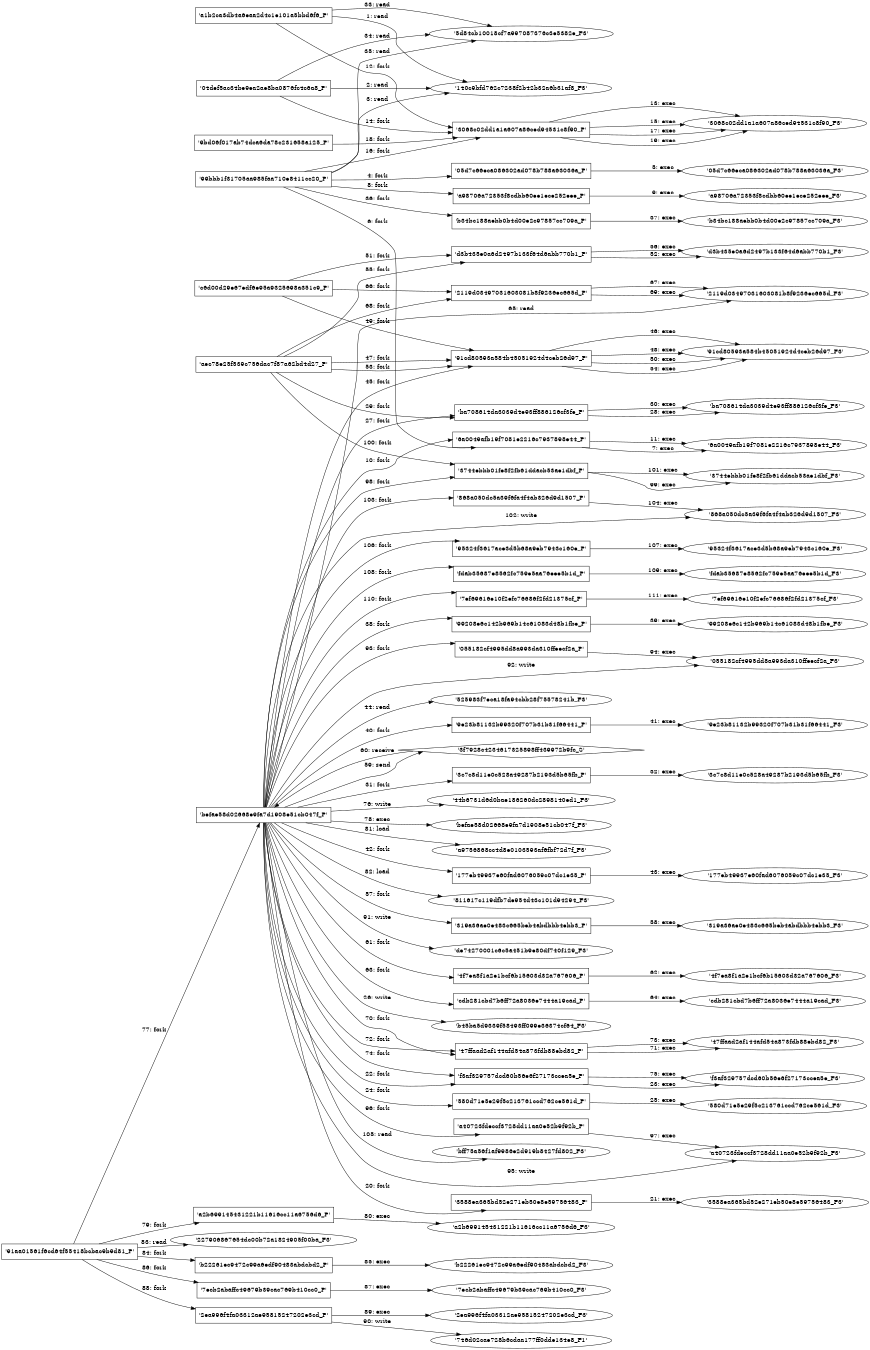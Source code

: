 digraph "D:\Learning\Paper\apt\基于CTI的攻击预警\Dataset\攻击图\ASGfromALLCTI\Microsoft Patch Tuesday - November 2017.dot" {
rankdir="LR"
size="9"
fixedsize="false"
splines="true"
nodesep=0.3
ranksep=0
fontsize=10
overlap="scalexy"
engine= "neato"
	"'140c9bfd762c7238f2b42b32a6b31af8_F3'" [node_type=file shape=ellipse]
	"'a1b2ca3db4a6eaa2d4c1e101a5bbd6f6_P'" [node_type=Process shape=box]
	"'a1b2ca3db4a6eaa2d4c1e101a5bbd6f6_P'" -> "'140c9bfd762c7238f2b42b32a6b31af8_F3'" [label="1: read"]
	"'140c9bfd762c7238f2b42b32a6b31af8_F3'" [node_type=file shape=ellipse]
	"'04def5ac34be9ea2ae8ba0876fc4c6a8_P'" [node_type=Process shape=box]
	"'04def5ac34be9ea2ae8ba0876fc4c6a8_P'" -> "'140c9bfd762c7238f2b42b32a6b31af8_F3'" [label="2: read"]
	"'140c9bfd762c7238f2b42b32a6b31af8_F3'" [node_type=file shape=ellipse]
	"'99bbb1f31705aa985faa710e8411cc20_P'" [node_type=Process shape=box]
	"'99bbb1f31705aa985faa710e8411cc20_P'" -> "'140c9bfd762c7238f2b42b32a6b31af8_F3'" [label="3: read"]
	"'99bbb1f31705aa985faa710e8411cc20_P'" [node_type=Process shape=box]
	"'05d7c66eca086302ad078b788a63036a_P'" [node_type=Process shape=box]
	"'99bbb1f31705aa985faa710e8411cc20_P'" -> "'05d7c66eca086302ad078b788a63036a_P'" [label="4: fork"]
	"'05d7c66eca086302ad078b788a63036a_P'" [node_type=Process shape=box]
	"'05d7c66eca086302ad078b788a63036a_F3'" [node_type=File shape=ellipse]
	"'05d7c66eca086302ad078b788a63036a_P'" -> "'05d7c66eca086302ad078b788a63036a_F3'" [label="5: exec"]
	"'99bbb1f31705aa985faa710e8411cc20_P'" [node_type=Process shape=box]
	"'6a0049afb19f7081e2216c7937898e44_P'" [node_type=Process shape=box]
	"'99bbb1f31705aa985faa710e8411cc20_P'" -> "'6a0049afb19f7081e2216c7937898e44_P'" [label="6: fork"]
	"'6a0049afb19f7081e2216c7937898e44_P'" [node_type=Process shape=box]
	"'6a0049afb19f7081e2216c7937898e44_F3'" [node_type=File shape=ellipse]
	"'6a0049afb19f7081e2216c7937898e44_P'" -> "'6a0049afb19f7081e2216c7937898e44_F3'" [label="7: exec"]
	"'99bbb1f31705aa985faa710e8411cc20_P'" [node_type=Process shape=box]
	"'a98706a72353f8cdbb60ee1ece252eee_P'" [node_type=Process shape=box]
	"'99bbb1f31705aa985faa710e8411cc20_P'" -> "'a98706a72353f8cdbb60ee1ece252eee_P'" [label="8: fork"]
	"'a98706a72353f8cdbb60ee1ece252eee_P'" [node_type=Process shape=box]
	"'a98706a72353f8cdbb60ee1ece252eee_F3'" [node_type=File shape=ellipse]
	"'a98706a72353f8cdbb60ee1ece252eee_P'" -> "'a98706a72353f8cdbb60ee1ece252eee_F3'" [label="9: exec"]
	"'befae58d02668e9fa7d1908e51cb047f_P'" [node_type=Process shape=box]
	"'6a0049afb19f7081e2216c7937898e44_P'" [node_type=Process shape=box]
	"'befae58d02668e9fa7d1908e51cb047f_P'" -> "'6a0049afb19f7081e2216c7937898e44_P'" [label="10: fork"]
	"'6a0049afb19f7081e2216c7937898e44_P'" [node_type=Process shape=box]
	"'6a0049afb19f7081e2216c7937898e44_F3'" [node_type=File shape=ellipse]
	"'6a0049afb19f7081e2216c7937898e44_P'" -> "'6a0049afb19f7081e2216c7937898e44_F3'" [label="11: exec"]
	"'a1b2ca3db4a6eaa2d4c1e101a5bbd6f6_P'" [node_type=Process shape=box]
	"'3068c02dd1a1a607a86ced94531c8f90_P'" [node_type=Process shape=box]
	"'a1b2ca3db4a6eaa2d4c1e101a5bbd6f6_P'" -> "'3068c02dd1a1a607a86ced94531c8f90_P'" [label="12: fork"]
	"'3068c02dd1a1a607a86ced94531c8f90_P'" [node_type=Process shape=box]
	"'3068c02dd1a1a607a86ced94531c8f90_F3'" [node_type=File shape=ellipse]
	"'3068c02dd1a1a607a86ced94531c8f90_P'" -> "'3068c02dd1a1a607a86ced94531c8f90_F3'" [label="13: exec"]
	"'04def5ac34be9ea2ae8ba0876fc4c6a8_P'" [node_type=Process shape=box]
	"'3068c02dd1a1a607a86ced94531c8f90_P'" [node_type=Process shape=box]
	"'04def5ac34be9ea2ae8ba0876fc4c6a8_P'" -> "'3068c02dd1a1a607a86ced94531c8f90_P'" [label="14: fork"]
	"'3068c02dd1a1a607a86ced94531c8f90_P'" [node_type=Process shape=box]
	"'3068c02dd1a1a607a86ced94531c8f90_F3'" [node_type=File shape=ellipse]
	"'3068c02dd1a1a607a86ced94531c8f90_P'" -> "'3068c02dd1a1a607a86ced94531c8f90_F3'" [label="15: exec"]
	"'99bbb1f31705aa985faa710e8411cc20_P'" [node_type=Process shape=box]
	"'3068c02dd1a1a607a86ced94531c8f90_P'" [node_type=Process shape=box]
	"'99bbb1f31705aa985faa710e8411cc20_P'" -> "'3068c02dd1a1a607a86ced94531c8f90_P'" [label="16: fork"]
	"'3068c02dd1a1a607a86ced94531c8f90_P'" [node_type=Process shape=box]
	"'3068c02dd1a1a607a86ced94531c8f90_F3'" [node_type=File shape=ellipse]
	"'3068c02dd1a1a607a86ced94531c8f90_P'" -> "'3068c02dd1a1a607a86ced94531c8f90_F3'" [label="17: exec"]
	"'9bd06f017ab74dca6da78c231658a125_P'" [node_type=Process shape=box]
	"'3068c02dd1a1a607a86ced94531c8f90_P'" [node_type=Process shape=box]
	"'9bd06f017ab74dca6da78c231658a125_P'" -> "'3068c02dd1a1a607a86ced94531c8f90_P'" [label="18: fork"]
	"'3068c02dd1a1a607a86ced94531c8f90_P'" [node_type=Process shape=box]
	"'3068c02dd1a1a607a86ced94531c8f90_F3'" [node_type=File shape=ellipse]
	"'3068c02dd1a1a607a86ced94531c8f90_P'" -> "'3068c02dd1a1a607a86ced94531c8f90_F3'" [label="19: exec"]
	"'befae58d02668e9fa7d1908e51cb047f_P'" [node_type=Process shape=box]
	"'3588ea365bd52e271eb50e8e59756483_P'" [node_type=Process shape=box]
	"'befae58d02668e9fa7d1908e51cb047f_P'" -> "'3588ea365bd52e271eb50e8e59756483_P'" [label="20: fork"]
	"'3588ea365bd52e271eb50e8e59756483_P'" [node_type=Process shape=box]
	"'3588ea365bd52e271eb50e8e59756483_F3'" [node_type=File shape=ellipse]
	"'3588ea365bd52e271eb50e8e59756483_P'" -> "'3588ea365bd52e271eb50e8e59756483_F3'" [label="21: exec"]
	"'befae58d02668e9fa7d1908e51cb047f_P'" [node_type=Process shape=box]
	"'f3af329757dcd60b56e6f27173ccea5e_P'" [node_type=Process shape=box]
	"'befae58d02668e9fa7d1908e51cb047f_P'" -> "'f3af329757dcd60b56e6f27173ccea5e_P'" [label="22: fork"]
	"'f3af329757dcd60b56e6f27173ccea5e_P'" [node_type=Process shape=box]
	"'f3af329757dcd60b56e6f27173ccea5e_F3'" [node_type=File shape=ellipse]
	"'f3af329757dcd60b56e6f27173ccea5e_P'" -> "'f3af329757dcd60b56e6f27173ccea5e_F3'" [label="23: exec"]
	"'befae58d02668e9fa7d1908e51cb047f_P'" [node_type=Process shape=box]
	"'580d71e5e29f5c213761ccd762ce561d_P'" [node_type=Process shape=box]
	"'befae58d02668e9fa7d1908e51cb047f_P'" -> "'580d71e5e29f5c213761ccd762ce561d_P'" [label="24: fork"]
	"'580d71e5e29f5c213761ccd762ce561d_P'" [node_type=Process shape=box]
	"'580d71e5e29f5c213761ccd762ce561d_F3'" [node_type=File shape=ellipse]
	"'580d71e5e29f5c213761ccd762ce561d_P'" -> "'580d71e5e29f5c213761ccd762ce561d_F3'" [label="25: exec"]
	"'b45ba5d9339f58493ff099e36374cf64_F3'" [node_type=file shape=ellipse]
	"'befae58d02668e9fa7d1908e51cb047f_P'" [node_type=Process shape=box]
	"'befae58d02668e9fa7d1908e51cb047f_P'" -> "'b45ba5d9339f58493ff099e36374cf64_F3'" [label="26: write"]
	"'befae58d02668e9fa7d1908e51cb047f_P'" [node_type=Process shape=box]
	"'ba708614da3039d4e93ff886126cf3fe_P'" [node_type=Process shape=box]
	"'befae58d02668e9fa7d1908e51cb047f_P'" -> "'ba708614da3039d4e93ff886126cf3fe_P'" [label="27: fork"]
	"'ba708614da3039d4e93ff886126cf3fe_P'" [node_type=Process shape=box]
	"'ba708614da3039d4e93ff886126cf3fe_F3'" [node_type=File shape=ellipse]
	"'ba708614da3039d4e93ff886126cf3fe_P'" -> "'ba708614da3039d4e93ff886126cf3fe_F3'" [label="28: exec"]
	"'aec78e25f539c756dac7f87a62bd4d27_P'" [node_type=Process shape=box]
	"'ba708614da3039d4e93ff886126cf3fe_P'" [node_type=Process shape=box]
	"'aec78e25f539c756dac7f87a62bd4d27_P'" -> "'ba708614da3039d4e93ff886126cf3fe_P'" [label="29: fork"]
	"'ba708614da3039d4e93ff886126cf3fe_P'" [node_type=Process shape=box]
	"'ba708614da3039d4e93ff886126cf3fe_F3'" [node_type=File shape=ellipse]
	"'ba708614da3039d4e93ff886126cf3fe_P'" -> "'ba708614da3039d4e93ff886126cf3fe_F3'" [label="30: exec"]
	"'befae58d02668e9fa7d1908e51cb047f_P'" [node_type=Process shape=box]
	"'3c7c8d11e0c528a49287b2193d5b65fb_P'" [node_type=Process shape=box]
	"'befae58d02668e9fa7d1908e51cb047f_P'" -> "'3c7c8d11e0c528a49287b2193d5b65fb_P'" [label="31: fork"]
	"'3c7c8d11e0c528a49287b2193d5b65fb_P'" [node_type=Process shape=box]
	"'3c7c8d11e0c528a49287b2193d5b65fb_F3'" [node_type=File shape=ellipse]
	"'3c7c8d11e0c528a49287b2193d5b65fb_P'" -> "'3c7c8d11e0c528a49287b2193d5b65fb_F3'" [label="32: exec"]
	"'5d84cb10018cf7a997087376c3e5382e_F3'" [node_type=file shape=ellipse]
	"'a1b2ca3db4a6eaa2d4c1e101a5bbd6f6_P'" [node_type=Process shape=box]
	"'a1b2ca3db4a6eaa2d4c1e101a5bbd6f6_P'" -> "'5d84cb10018cf7a997087376c3e5382e_F3'" [label="33: read"]
	"'5d84cb10018cf7a997087376c3e5382e_F3'" [node_type=file shape=ellipse]
	"'04def5ac34be9ea2ae8ba0876fc4c6a8_P'" [node_type=Process shape=box]
	"'04def5ac34be9ea2ae8ba0876fc4c6a8_P'" -> "'5d84cb10018cf7a997087376c3e5382e_F3'" [label="34: read"]
	"'5d84cb10018cf7a997087376c3e5382e_F3'" [node_type=file shape=ellipse]
	"'99bbb1f31705aa985faa710e8411cc20_P'" [node_type=Process shape=box]
	"'99bbb1f31705aa985faa710e8411cc20_P'" -> "'5d84cb10018cf7a997087376c3e5382e_F3'" [label="35: read"]
	"'99bbb1f31705aa985faa710e8411cc20_P'" [node_type=Process shape=box]
	"'b34bc188aebb0b4d00e2c97857cc709a_P'" [node_type=Process shape=box]
	"'99bbb1f31705aa985faa710e8411cc20_P'" -> "'b34bc188aebb0b4d00e2c97857cc709a_P'" [label="36: fork"]
	"'b34bc188aebb0b4d00e2c97857cc709a_P'" [node_type=Process shape=box]
	"'b34bc188aebb0b4d00e2c97857cc709a_F3'" [node_type=File shape=ellipse]
	"'b34bc188aebb0b4d00e2c97857cc709a_P'" -> "'b34bc188aebb0b4d00e2c97857cc709a_F3'" [label="37: exec"]
	"'befae58d02668e9fa7d1908e51cb047f_P'" [node_type=Process shape=box]
	"'99208e6c142b969b14c61083d48b1fbe_P'" [node_type=Process shape=box]
	"'befae58d02668e9fa7d1908e51cb047f_P'" -> "'99208e6c142b969b14c61083d48b1fbe_P'" [label="38: fork"]
	"'99208e6c142b969b14c61083d48b1fbe_P'" [node_type=Process shape=box]
	"'99208e6c142b969b14c61083d48b1fbe_F3'" [node_type=File shape=ellipse]
	"'99208e6c142b969b14c61083d48b1fbe_P'" -> "'99208e6c142b969b14c61083d48b1fbe_F3'" [label="39: exec"]
	"'befae58d02668e9fa7d1908e51cb047f_P'" [node_type=Process shape=box]
	"'9e23b81132b99320f707b31b31f66441_P'" [node_type=Process shape=box]
	"'befae58d02668e9fa7d1908e51cb047f_P'" -> "'9e23b81132b99320f707b31b31f66441_P'" [label="40: fork"]
	"'9e23b81132b99320f707b31b31f66441_P'" [node_type=Process shape=box]
	"'9e23b81132b99320f707b31b31f66441_F3'" [node_type=File shape=ellipse]
	"'9e23b81132b99320f707b31b31f66441_P'" -> "'9e23b81132b99320f707b31b31f66441_F3'" [label="41: exec"]
	"'befae58d02668e9fa7d1908e51cb047f_P'" [node_type=Process shape=box]
	"'177eb49937e60fad6076059c07dc1e35_P'" [node_type=Process shape=box]
	"'befae58d02668e9fa7d1908e51cb047f_P'" -> "'177eb49937e60fad6076059c07dc1e35_P'" [label="42: fork"]
	"'177eb49937e60fad6076059c07dc1e35_P'" [node_type=Process shape=box]
	"'177eb49937e60fad6076059c07dc1e35_F3'" [node_type=File shape=ellipse]
	"'177eb49937e60fad6076059c07dc1e35_P'" -> "'177eb49937e60fad6076059c07dc1e35_F3'" [label="43: exec"]
	"'525983f7eca18fa94cbb28f75578241b_F3'" [node_type=file shape=ellipse]
	"'befae58d02668e9fa7d1908e51cb047f_P'" [node_type=Process shape=box]
	"'befae58d02668e9fa7d1908e51cb047f_P'" -> "'525983f7eca18fa94cbb28f75578241b_F3'" [label="44: read"]
	"'befae58d02668e9fa7d1908e51cb047f_P'" [node_type=Process shape=box]
	"'91cd80593a584b45051924d4ceb26d97_P'" [node_type=Process shape=box]
	"'befae58d02668e9fa7d1908e51cb047f_P'" -> "'91cd80593a584b45051924d4ceb26d97_P'" [label="45: fork"]
	"'91cd80593a584b45051924d4ceb26d97_P'" [node_type=Process shape=box]
	"'91cd80593a584b45051924d4ceb26d97_F3'" [node_type=File shape=ellipse]
	"'91cd80593a584b45051924d4ceb26d97_P'" -> "'91cd80593a584b45051924d4ceb26d97_F3'" [label="46: exec"]
	"'aec78e25f539c756dac7f87a62bd4d27_P'" [node_type=Process shape=box]
	"'91cd80593a584b45051924d4ceb26d97_P'" [node_type=Process shape=box]
	"'aec78e25f539c756dac7f87a62bd4d27_P'" -> "'91cd80593a584b45051924d4ceb26d97_P'" [label="47: fork"]
	"'91cd80593a584b45051924d4ceb26d97_P'" [node_type=Process shape=box]
	"'91cd80593a584b45051924d4ceb26d97_F3'" [node_type=File shape=ellipse]
	"'91cd80593a584b45051924d4ceb26d97_P'" -> "'91cd80593a584b45051924d4ceb26d97_F3'" [label="48: exec"]
	"'c6d00d29e67edf6e95a9325698a351c9_P'" [node_type=Process shape=box]
	"'91cd80593a584b45051924d4ceb26d97_P'" [node_type=Process shape=box]
	"'c6d00d29e67edf6e95a9325698a351c9_P'" -> "'91cd80593a584b45051924d4ceb26d97_P'" [label="49: fork"]
	"'91cd80593a584b45051924d4ceb26d97_P'" [node_type=Process shape=box]
	"'91cd80593a584b45051924d4ceb26d97_F3'" [node_type=File shape=ellipse]
	"'91cd80593a584b45051924d4ceb26d97_P'" -> "'91cd80593a584b45051924d4ceb26d97_F3'" [label="50: exec"]
	"'c6d00d29e67edf6e95a9325698a351c9_P'" [node_type=Process shape=box]
	"'d3b435e0a6d2497b133f64d6abb770b1_P'" [node_type=Process shape=box]
	"'c6d00d29e67edf6e95a9325698a351c9_P'" -> "'d3b435e0a6d2497b133f64d6abb770b1_P'" [label="51: fork"]
	"'d3b435e0a6d2497b133f64d6abb770b1_P'" [node_type=Process shape=box]
	"'d3b435e0a6d2497b133f64d6abb770b1_F3'" [node_type=File shape=ellipse]
	"'d3b435e0a6d2497b133f64d6abb770b1_P'" -> "'d3b435e0a6d2497b133f64d6abb770b1_F3'" [label="52: exec"]
	"'aec78e25f539c756dac7f87a62bd4d27_P'" [node_type=Process shape=box]
	"'91cd80593a584b45051924d4ceb26d97_P'" [node_type=Process shape=box]
	"'aec78e25f539c756dac7f87a62bd4d27_P'" -> "'91cd80593a584b45051924d4ceb26d97_P'" [label="53: fork"]
	"'91cd80593a584b45051924d4ceb26d97_P'" [node_type=Process shape=box]
	"'91cd80593a584b45051924d4ceb26d97_F3'" [node_type=File shape=ellipse]
	"'91cd80593a584b45051924d4ceb26d97_P'" -> "'91cd80593a584b45051924d4ceb26d97_F3'" [label="54: exec"]
	"'aec78e25f539c756dac7f87a62bd4d27_P'" [node_type=Process shape=box]
	"'d3b435e0a6d2497b133f64d6abb770b1_P'" [node_type=Process shape=box]
	"'aec78e25f539c756dac7f87a62bd4d27_P'" -> "'d3b435e0a6d2497b133f64d6abb770b1_P'" [label="55: fork"]
	"'d3b435e0a6d2497b133f64d6abb770b1_P'" [node_type=Process shape=box]
	"'d3b435e0a6d2497b133f64d6abb770b1_F3'" [node_type=File shape=ellipse]
	"'d3b435e0a6d2497b133f64d6abb770b1_P'" -> "'d3b435e0a6d2497b133f64d6abb770b1_F3'" [label="56: exec"]
	"'befae58d02668e9fa7d1908e51cb047f_P'" [node_type=Process shape=box]
	"'319a36ae0e483c665beb4abdbbb4ebb3_P'" [node_type=Process shape=box]
	"'befae58d02668e9fa7d1908e51cb047f_P'" -> "'319a36ae0e483c665beb4abdbbb4ebb3_P'" [label="57: fork"]
	"'319a36ae0e483c665beb4abdbbb4ebb3_P'" [node_type=Process shape=box]
	"'319a36ae0e483c665beb4abdbbb4ebb3_F3'" [node_type=File shape=ellipse]
	"'319a36ae0e483c665beb4abdbbb4ebb3_P'" -> "'319a36ae0e483c665beb4abdbbb4ebb3_F3'" [label="58: exec"]
	"'3f7928c4234617325898ff439972b9fc_S'" [node_type=Socket shape=diamond]
	"'befae58d02668e9fa7d1908e51cb047f_P'" [node_type=Process shape=box]
	"'befae58d02668e9fa7d1908e51cb047f_P'" -> "'3f7928c4234617325898ff439972b9fc_S'" [label="59: send"]
	"'3f7928c4234617325898ff439972b9fc_S'" -> "'befae58d02668e9fa7d1908e51cb047f_P'" [label="60: receive"]
	"'befae58d02668e9fa7d1908e51cb047f_P'" [node_type=Process shape=box]
	"'4f7ea8f1a2e1bcf6b15603d32a767606_P'" [node_type=Process shape=box]
	"'befae58d02668e9fa7d1908e51cb047f_P'" -> "'4f7ea8f1a2e1bcf6b15603d32a767606_P'" [label="61: fork"]
	"'4f7ea8f1a2e1bcf6b15603d32a767606_P'" [node_type=Process shape=box]
	"'4f7ea8f1a2e1bcf6b15603d32a767606_F3'" [node_type=File shape=ellipse]
	"'4f7ea8f1a2e1bcf6b15603d32a767606_P'" -> "'4f7ea8f1a2e1bcf6b15603d32a767606_F3'" [label="62: exec"]
	"'befae58d02668e9fa7d1908e51cb047f_P'" [node_type=Process shape=box]
	"'cdb281cbd7b6ff72a8036e7444a19cad_P'" [node_type=Process shape=box]
	"'befae58d02668e9fa7d1908e51cb047f_P'" -> "'cdb281cbd7b6ff72a8036e7444a19cad_P'" [label="63: fork"]
	"'cdb281cbd7b6ff72a8036e7444a19cad_P'" [node_type=Process shape=box]
	"'cdb281cbd7b6ff72a8036e7444a19cad_F3'" [node_type=File shape=ellipse]
	"'cdb281cbd7b6ff72a8036e7444a19cad_P'" -> "'cdb281cbd7b6ff72a8036e7444a19cad_F3'" [label="64: exec"]
	"'2119d03497031603081b8f9236ec665d_F3'" [node_type=file shape=ellipse]
	"'befae58d02668e9fa7d1908e51cb047f_P'" [node_type=Process shape=box]
	"'befae58d02668e9fa7d1908e51cb047f_P'" -> "'2119d03497031603081b8f9236ec665d_F3'" [label="65: read"]
	"'c6d00d29e67edf6e95a9325698a351c9_P'" [node_type=Process shape=box]
	"'2119d03497031603081b8f9236ec665d_P'" [node_type=Process shape=box]
	"'c6d00d29e67edf6e95a9325698a351c9_P'" -> "'2119d03497031603081b8f9236ec665d_P'" [label="66: fork"]
	"'2119d03497031603081b8f9236ec665d_P'" [node_type=Process shape=box]
	"'2119d03497031603081b8f9236ec665d_F3'" [node_type=File shape=ellipse]
	"'2119d03497031603081b8f9236ec665d_P'" -> "'2119d03497031603081b8f9236ec665d_F3'" [label="67: exec"]
	"'aec78e25f539c756dac7f87a62bd4d27_P'" [node_type=Process shape=box]
	"'2119d03497031603081b8f9236ec665d_P'" [node_type=Process shape=box]
	"'aec78e25f539c756dac7f87a62bd4d27_P'" -> "'2119d03497031603081b8f9236ec665d_P'" [label="68: fork"]
	"'2119d03497031603081b8f9236ec665d_P'" [node_type=Process shape=box]
	"'2119d03497031603081b8f9236ec665d_F3'" [node_type=File shape=ellipse]
	"'2119d03497031603081b8f9236ec665d_P'" -> "'2119d03497031603081b8f9236ec665d_F3'" [label="69: exec"]
	"'befae58d02668e9fa7d1908e51cb047f_P'" [node_type=Process shape=box]
	"'47ffaad2af144afd54a873fdb88ebd82_P'" [node_type=Process shape=box]
	"'befae58d02668e9fa7d1908e51cb047f_P'" -> "'47ffaad2af144afd54a873fdb88ebd82_P'" [label="70: fork"]
	"'47ffaad2af144afd54a873fdb88ebd82_P'" [node_type=Process shape=box]
	"'47ffaad2af144afd54a873fdb88ebd82_F3'" [node_type=File shape=ellipse]
	"'47ffaad2af144afd54a873fdb88ebd82_P'" -> "'47ffaad2af144afd54a873fdb88ebd82_F3'" [label="71: exec"]
	"'befae58d02668e9fa7d1908e51cb047f_P'" [node_type=Process shape=box]
	"'47ffaad2af144afd54a873fdb88ebd82_P'" [node_type=Process shape=box]
	"'befae58d02668e9fa7d1908e51cb047f_P'" -> "'47ffaad2af144afd54a873fdb88ebd82_P'" [label="72: fork"]
	"'47ffaad2af144afd54a873fdb88ebd82_P'" [node_type=Process shape=box]
	"'47ffaad2af144afd54a873fdb88ebd82_F3'" [node_type=File shape=ellipse]
	"'47ffaad2af144afd54a873fdb88ebd82_P'" -> "'47ffaad2af144afd54a873fdb88ebd82_F3'" [label="73: exec"]
	"'befae58d02668e9fa7d1908e51cb047f_P'" [node_type=Process shape=box]
	"'f3af329757dcd60b56e6f27173ccea5e_P'" [node_type=Process shape=box]
	"'befae58d02668e9fa7d1908e51cb047f_P'" -> "'f3af329757dcd60b56e6f27173ccea5e_P'" [label="74: fork"]
	"'f3af329757dcd60b56e6f27173ccea5e_P'" [node_type=Process shape=box]
	"'f3af329757dcd60b56e6f27173ccea5e_F3'" [node_type=File shape=ellipse]
	"'f3af329757dcd60b56e6f27173ccea5e_P'" -> "'f3af329757dcd60b56e6f27173ccea5e_F3'" [label="75: exec"]
	"'44b6731d6d0bae186260dc2898140ed1_F3'" [node_type=file shape=ellipse]
	"'befae58d02668e9fa7d1908e51cb047f_P'" [node_type=Process shape=box]
	"'befae58d02668e9fa7d1908e51cb047f_P'" -> "'44b6731d6d0bae186260dc2898140ed1_F3'" [label="76: write"]
	"'91aa01561f6cd64f55418bcbac9b9d81_P'" [node_type=Process shape=box]
	"'befae58d02668e9fa7d1908e51cb047f_P'" [node_type=Process shape=box]
	"'91aa01561f6cd64f55418bcbac9b9d81_P'" -> "'befae58d02668e9fa7d1908e51cb047f_P'" [label="77: fork"]
	"'befae58d02668e9fa7d1908e51cb047f_P'" [node_type=Process shape=box]
	"'befae58d02668e9fa7d1908e51cb047f_F3'" [node_type=File shape=ellipse]
	"'befae58d02668e9fa7d1908e51cb047f_P'" -> "'befae58d02668e9fa7d1908e51cb047f_F3'" [label="78: exec"]
	"'91aa01561f6cd64f55418bcbac9b9d81_P'" [node_type=Process shape=box]
	"'a2b699145431221b11616cc11a6756d6_P'" [node_type=Process shape=box]
	"'91aa01561f6cd64f55418bcbac9b9d81_P'" -> "'a2b699145431221b11616cc11a6756d6_P'" [label="79: fork"]
	"'a2b699145431221b11616cc11a6756d6_P'" [node_type=Process shape=box]
	"'a2b699145431221b11616cc11a6756d6_F3'" [node_type=File shape=ellipse]
	"'a2b699145431221b11616cc11a6756d6_P'" -> "'a2b699145431221b11616cc11a6756d6_F3'" [label="80: exec"]
	"'a9756868cc4d8e0103593af6fbf72d7f_F3'" [node_type=file shape=ellipse]
	"'befae58d02668e9fa7d1908e51cb047f_P'" [node_type=Process shape=box]
	"'befae58d02668e9fa7d1908e51cb047f_P'" -> "'a9756868cc4d8e0103593af6fbf72d7f_F3'" [label="81: load"]
	"'811617c119dfb7de954d43c101d94294_F3'" [node_type=file shape=ellipse]
	"'befae58d02668e9fa7d1908e51cb047f_P'" [node_type=Process shape=box]
	"'befae58d02668e9fa7d1908e51cb047f_P'" -> "'811617c119dfb7de954d43c101d94294_F3'" [label="82: load"]
	"'227906867654dc00b72a1824905f00ba_F3'" [node_type=file shape=ellipse]
	"'91aa01561f6cd64f55418bcbac9b9d81_P'" [node_type=Process shape=box]
	"'91aa01561f6cd64f55418bcbac9b9d81_P'" -> "'227906867654dc00b72a1824905f00ba_F3'" [label="83: read"]
	"'91aa01561f6cd64f55418bcbac9b9d81_P'" [node_type=Process shape=box]
	"'b22261ec9472c99a6edf90483abdcbd2_P'" [node_type=Process shape=box]
	"'91aa01561f6cd64f55418bcbac9b9d81_P'" -> "'b22261ec9472c99a6edf90483abdcbd2_P'" [label="84: fork"]
	"'b22261ec9472c99a6edf90483abdcbd2_P'" [node_type=Process shape=box]
	"'b22261ec9472c99a6edf90483abdcbd2_F3'" [node_type=File shape=ellipse]
	"'b22261ec9472c99a6edf90483abdcbd2_P'" -> "'b22261ec9472c99a6edf90483abdcbd2_F3'" [label="85: exec"]
	"'91aa01561f6cd64f55418bcbac9b9d81_P'" [node_type=Process shape=box]
	"'7ecb2abaffc49679b39cac769b410cc0_P'" [node_type=Process shape=box]
	"'91aa01561f6cd64f55418bcbac9b9d81_P'" -> "'7ecb2abaffc49679b39cac769b410cc0_P'" [label="86: fork"]
	"'7ecb2abaffc49679b39cac769b410cc0_P'" [node_type=Process shape=box]
	"'7ecb2abaffc49679b39cac769b410cc0_F3'" [node_type=File shape=ellipse]
	"'7ecb2abaffc49679b39cac769b410cc0_P'" -> "'7ecb2abaffc49679b39cac769b410cc0_F3'" [label="87: exec"]
	"'91aa01561f6cd64f55418bcbac9b9d81_P'" [node_type=Process shape=box]
	"'2ea996f4fa03312ae95815247202e3cd_P'" [node_type=Process shape=box]
	"'91aa01561f6cd64f55418bcbac9b9d81_P'" -> "'2ea996f4fa03312ae95815247202e3cd_P'" [label="88: fork"]
	"'2ea996f4fa03312ae95815247202e3cd_P'" [node_type=Process shape=box]
	"'2ea996f4fa03312ae95815247202e3cd_F3'" [node_type=File shape=ellipse]
	"'2ea996f4fa03312ae95815247202e3cd_P'" -> "'2ea996f4fa03312ae95815247202e3cd_F3'" [label="89: exec"]
	"'746d02cae728b6cdaa177ff0dde134e8_F1'" [node_type=file shape=ellipse]
	"'2ea996f4fa03312ae95815247202e3cd_P'" [node_type=Process shape=box]
	"'2ea996f4fa03312ae95815247202e3cd_P'" -> "'746d02cae728b6cdaa177ff0dde134e8_F1'" [label="90: write"]
	"'de74270001c6c5a451b9e80df740f129_F3'" [node_type=file shape=ellipse]
	"'befae58d02668e9fa7d1908e51cb047f_P'" [node_type=Process shape=box]
	"'befae58d02668e9fa7d1908e51cb047f_P'" -> "'de74270001c6c5a451b9e80df740f129_F3'" [label="91: write"]
	"'055182cf4995dd8a993da310ffeecf2a_F3'" [node_type=file shape=ellipse]
	"'befae58d02668e9fa7d1908e51cb047f_P'" [node_type=Process shape=box]
	"'befae58d02668e9fa7d1908e51cb047f_P'" -> "'055182cf4995dd8a993da310ffeecf2a_F3'" [label="92: write"]
	"'befae58d02668e9fa7d1908e51cb047f_P'" [node_type=Process shape=box]
	"'055182cf4995dd8a993da310ffeecf2a_P'" [node_type=Process shape=box]
	"'befae58d02668e9fa7d1908e51cb047f_P'" -> "'055182cf4995dd8a993da310ffeecf2a_P'" [label="93: fork"]
	"'055182cf4995dd8a993da310ffeecf2a_P'" [node_type=Process shape=box]
	"'055182cf4995dd8a993da310ffeecf2a_F3'" [node_type=File shape=ellipse]
	"'055182cf4995dd8a993da310ffeecf2a_P'" -> "'055182cf4995dd8a993da310ffeecf2a_F3'" [label="94: exec"]
	"'a40723fdeccf3728dd11aa0e52b9f92b_F3'" [node_type=file shape=ellipse]
	"'befae58d02668e9fa7d1908e51cb047f_P'" [node_type=Process shape=box]
	"'befae58d02668e9fa7d1908e51cb047f_P'" -> "'a40723fdeccf3728dd11aa0e52b9f92b_F3'" [label="95: write"]
	"'befae58d02668e9fa7d1908e51cb047f_P'" [node_type=Process shape=box]
	"'a40723fdeccf3728dd11aa0e52b9f92b_P'" [node_type=Process shape=box]
	"'befae58d02668e9fa7d1908e51cb047f_P'" -> "'a40723fdeccf3728dd11aa0e52b9f92b_P'" [label="96: fork"]
	"'a40723fdeccf3728dd11aa0e52b9f92b_P'" [node_type=Process shape=box]
	"'a40723fdeccf3728dd11aa0e52b9f92b_F3'" [node_type=File shape=ellipse]
	"'a40723fdeccf3728dd11aa0e52b9f92b_P'" -> "'a40723fdeccf3728dd11aa0e52b9f92b_F3'" [label="97: exec"]
	"'befae58d02668e9fa7d1908e51cb047f_P'" [node_type=Process shape=box]
	"'3744ebbb01fe8f2fb61ddacb53ae1dbf_P'" [node_type=Process shape=box]
	"'befae58d02668e9fa7d1908e51cb047f_P'" -> "'3744ebbb01fe8f2fb61ddacb53ae1dbf_P'" [label="98: fork"]
	"'3744ebbb01fe8f2fb61ddacb53ae1dbf_P'" [node_type=Process shape=box]
	"'3744ebbb01fe8f2fb61ddacb53ae1dbf_F3'" [node_type=File shape=ellipse]
	"'3744ebbb01fe8f2fb61ddacb53ae1dbf_P'" -> "'3744ebbb01fe8f2fb61ddacb53ae1dbf_F3'" [label="99: exec"]
	"'aec78e25f539c756dac7f87a62bd4d27_P'" [node_type=Process shape=box]
	"'3744ebbb01fe8f2fb61ddacb53ae1dbf_P'" [node_type=Process shape=box]
	"'aec78e25f539c756dac7f87a62bd4d27_P'" -> "'3744ebbb01fe8f2fb61ddacb53ae1dbf_P'" [label="100: fork"]
	"'3744ebbb01fe8f2fb61ddacb53ae1dbf_P'" [node_type=Process shape=box]
	"'3744ebbb01fe8f2fb61ddacb53ae1dbf_F3'" [node_type=File shape=ellipse]
	"'3744ebbb01fe8f2fb61ddacb53ae1dbf_P'" -> "'3744ebbb01fe8f2fb61ddacb53ae1dbf_F3'" [label="101: exec"]
	"'868a050dc5a39f6fa4f4ab326d9d1507_F3'" [node_type=file shape=ellipse]
	"'befae58d02668e9fa7d1908e51cb047f_P'" [node_type=Process shape=box]
	"'befae58d02668e9fa7d1908e51cb047f_P'" -> "'868a050dc5a39f6fa4f4ab326d9d1507_F3'" [label="102: write"]
	"'befae58d02668e9fa7d1908e51cb047f_P'" [node_type=Process shape=box]
	"'868a050dc5a39f6fa4f4ab326d9d1507_P'" [node_type=Process shape=box]
	"'befae58d02668e9fa7d1908e51cb047f_P'" -> "'868a050dc5a39f6fa4f4ab326d9d1507_P'" [label="103: fork"]
	"'868a050dc5a39f6fa4f4ab326d9d1507_P'" [node_type=Process shape=box]
	"'868a050dc5a39f6fa4f4ab326d9d1507_F3'" [node_type=File shape=ellipse]
	"'868a050dc5a39f6fa4f4ab326d9d1507_P'" -> "'868a050dc5a39f6fa4f4ab326d9d1507_F3'" [label="104: exec"]
	"'bff75a56f1af9986e2d919b8427fd802_F3'" [node_type=file shape=ellipse]
	"'befae58d02668e9fa7d1908e51cb047f_P'" [node_type=Process shape=box]
	"'befae58d02668e9fa7d1908e51cb047f_P'" -> "'bff75a56f1af9986e2d919b8427fd802_F3'" [label="105: read"]
	"'befae58d02668e9fa7d1908e51cb047f_P'" [node_type=Process shape=box]
	"'95324f3617ace3d5b68a9eb7943c160e_P'" [node_type=Process shape=box]
	"'befae58d02668e9fa7d1908e51cb047f_P'" -> "'95324f3617ace3d5b68a9eb7943c160e_P'" [label="106: fork"]
	"'95324f3617ace3d5b68a9eb7943c160e_P'" [node_type=Process shape=box]
	"'95324f3617ace3d5b68a9eb7943c160e_F3'" [node_type=File shape=ellipse]
	"'95324f3617ace3d5b68a9eb7943c160e_P'" -> "'95324f3617ace3d5b68a9eb7943c160e_F3'" [label="107: exec"]
	"'befae58d02668e9fa7d1908e51cb047f_P'" [node_type=Process shape=box]
	"'fdab35687e8562fc759e5aa76eee5b1d_P'" [node_type=Process shape=box]
	"'befae58d02668e9fa7d1908e51cb047f_P'" -> "'fdab35687e8562fc759e5aa76eee5b1d_P'" [label="108: fork"]
	"'fdab35687e8562fc759e5aa76eee5b1d_P'" [node_type=Process shape=box]
	"'fdab35687e8562fc759e5aa76eee5b1d_F3'" [node_type=File shape=ellipse]
	"'fdab35687e8562fc759e5aa76eee5b1d_P'" -> "'fdab35687e8562fc759e5aa76eee5b1d_F3'" [label="109: exec"]
	"'befae58d02668e9fa7d1908e51cb047f_P'" [node_type=Process shape=box]
	"'7ef69616e10f2efc76686f2fd21375cf_P'" [node_type=Process shape=box]
	"'befae58d02668e9fa7d1908e51cb047f_P'" -> "'7ef69616e10f2efc76686f2fd21375cf_P'" [label="110: fork"]
	"'7ef69616e10f2efc76686f2fd21375cf_P'" [node_type=Process shape=box]
	"'7ef69616e10f2efc76686f2fd21375cf_F3'" [node_type=File shape=ellipse]
	"'7ef69616e10f2efc76686f2fd21375cf_P'" -> "'7ef69616e10f2efc76686f2fd21375cf_F3'" [label="111: exec"]
}
